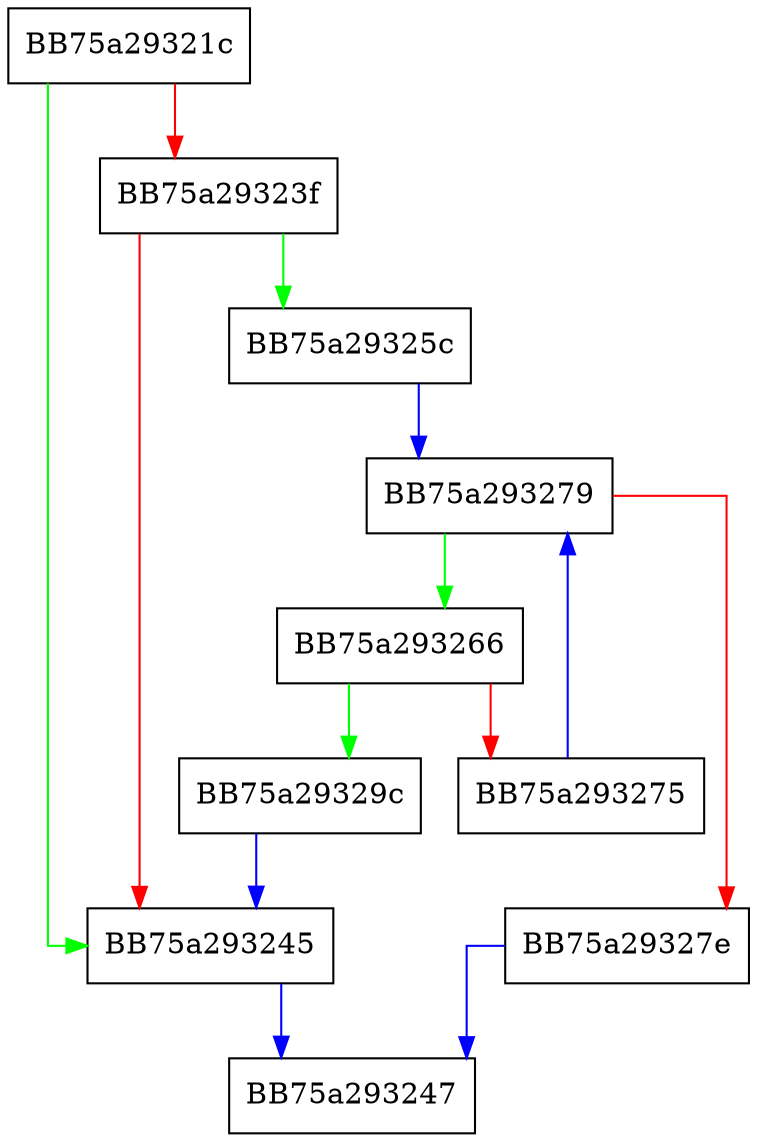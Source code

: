 digraph sqlite3IndexedByLookup {
  node [shape="box"];
  graph [splines=ortho];
  BB75a29321c -> BB75a293245 [color="green"];
  BB75a29321c -> BB75a29323f [color="red"];
  BB75a29323f -> BB75a29325c [color="green"];
  BB75a29323f -> BB75a293245 [color="red"];
  BB75a293245 -> BB75a293247 [color="blue"];
  BB75a29325c -> BB75a293279 [color="blue"];
  BB75a293266 -> BB75a29329c [color="green"];
  BB75a293266 -> BB75a293275 [color="red"];
  BB75a293275 -> BB75a293279 [color="blue"];
  BB75a293279 -> BB75a293266 [color="green"];
  BB75a293279 -> BB75a29327e [color="red"];
  BB75a29327e -> BB75a293247 [color="blue"];
  BB75a29329c -> BB75a293245 [color="blue"];
}
